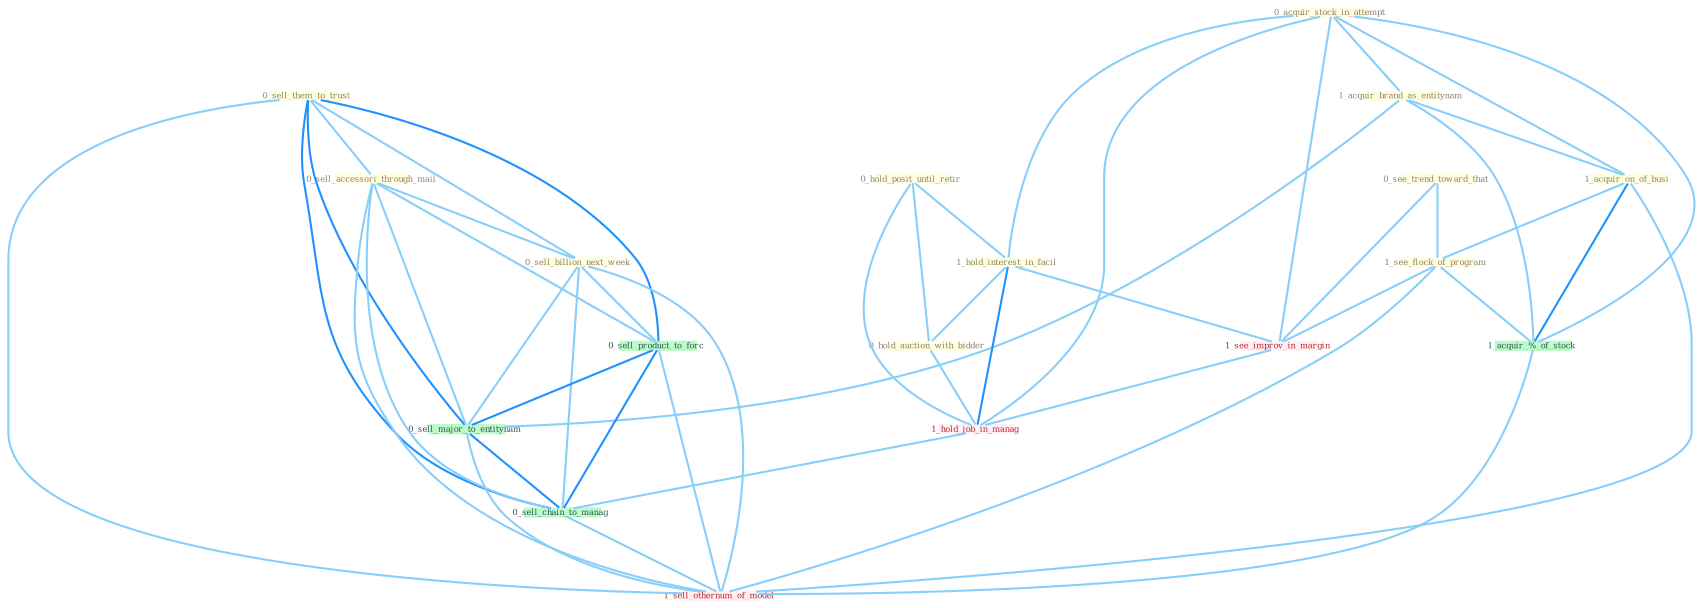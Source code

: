 Graph G{ 
    node
    [shape=polygon,style=filled,width=.5,height=.06,color="#BDFCC9",fixedsize=true,fontsize=4,
    fontcolor="#2f4f4f"];
    {node
    [color="#ffffe0", fontcolor="#8b7d6b"] "0_sell_them_to_trust " "0_acquir_stock_in_attempt " "0_hold_posit_until_retir " "0_sell_accessori_through_mail " "0_sell_billion_next_week " "0_see_trend_toward_that " "1_acquir_brand_as_entitynam " "1_hold_interest_in_facil " "1_acquir_on_of_busi " "0_hold_auction_with_bidder " "1_see_flock_of_program "}
{node [color="#fff0f5", fontcolor="#b22222"] "1_see_improv_in_margin " "1_hold_job_in_manag " "1_sell_othernum_of_model "}
edge [color="#B0E2FF"];

	"0_sell_them_to_trust " -- "0_sell_accessori_through_mail " [w="1", color="#87cefa" ];
	"0_sell_them_to_trust " -- "0_sell_billion_next_week " [w="1", color="#87cefa" ];
	"0_sell_them_to_trust " -- "0_sell_product_to_forc " [w="2", color="#1e90ff" , len=0.8];
	"0_sell_them_to_trust " -- "0_sell_major_to_entitynam " [w="2", color="#1e90ff" , len=0.8];
	"0_sell_them_to_trust " -- "0_sell_chain_to_manag " [w="2", color="#1e90ff" , len=0.8];
	"0_sell_them_to_trust " -- "1_sell_othernum_of_model " [w="1", color="#87cefa" ];
	"0_acquir_stock_in_attempt " -- "1_acquir_brand_as_entitynam " [w="1", color="#87cefa" ];
	"0_acquir_stock_in_attempt " -- "1_hold_interest_in_facil " [w="1", color="#87cefa" ];
	"0_acquir_stock_in_attempt " -- "1_acquir_on_of_busi " [w="1", color="#87cefa" ];
	"0_acquir_stock_in_attempt " -- "1_see_improv_in_margin " [w="1", color="#87cefa" ];
	"0_acquir_stock_in_attempt " -- "1_acquir_%_of_stock " [w="1", color="#87cefa" ];
	"0_acquir_stock_in_attempt " -- "1_hold_job_in_manag " [w="1", color="#87cefa" ];
	"0_hold_posit_until_retir " -- "1_hold_interest_in_facil " [w="1", color="#87cefa" ];
	"0_hold_posit_until_retir " -- "0_hold_auction_with_bidder " [w="1", color="#87cefa" ];
	"0_hold_posit_until_retir " -- "1_hold_job_in_manag " [w="1", color="#87cefa" ];
	"0_sell_accessori_through_mail " -- "0_sell_billion_next_week " [w="1", color="#87cefa" ];
	"0_sell_accessori_through_mail " -- "0_sell_product_to_forc " [w="1", color="#87cefa" ];
	"0_sell_accessori_through_mail " -- "0_sell_major_to_entitynam " [w="1", color="#87cefa" ];
	"0_sell_accessori_through_mail " -- "0_sell_chain_to_manag " [w="1", color="#87cefa" ];
	"0_sell_accessori_through_mail " -- "1_sell_othernum_of_model " [w="1", color="#87cefa" ];
	"0_sell_billion_next_week " -- "0_sell_product_to_forc " [w="1", color="#87cefa" ];
	"0_sell_billion_next_week " -- "0_sell_major_to_entitynam " [w="1", color="#87cefa" ];
	"0_sell_billion_next_week " -- "0_sell_chain_to_manag " [w="1", color="#87cefa" ];
	"0_sell_billion_next_week " -- "1_sell_othernum_of_model " [w="1", color="#87cefa" ];
	"0_see_trend_toward_that " -- "1_see_flock_of_program " [w="1", color="#87cefa" ];
	"0_see_trend_toward_that " -- "1_see_improv_in_margin " [w="1", color="#87cefa" ];
	"1_acquir_brand_as_entitynam " -- "1_acquir_on_of_busi " [w="1", color="#87cefa" ];
	"1_acquir_brand_as_entitynam " -- "1_acquir_%_of_stock " [w="1", color="#87cefa" ];
	"1_acquir_brand_as_entitynam " -- "0_sell_major_to_entitynam " [w="1", color="#87cefa" ];
	"1_hold_interest_in_facil " -- "0_hold_auction_with_bidder " [w="1", color="#87cefa" ];
	"1_hold_interest_in_facil " -- "1_see_improv_in_margin " [w="1", color="#87cefa" ];
	"1_hold_interest_in_facil " -- "1_hold_job_in_manag " [w="2", color="#1e90ff" , len=0.8];
	"1_acquir_on_of_busi " -- "1_see_flock_of_program " [w="1", color="#87cefa" ];
	"1_acquir_on_of_busi " -- "1_acquir_%_of_stock " [w="2", color="#1e90ff" , len=0.8];
	"1_acquir_on_of_busi " -- "1_sell_othernum_of_model " [w="1", color="#87cefa" ];
	"0_hold_auction_with_bidder " -- "1_hold_job_in_manag " [w="1", color="#87cefa" ];
	"1_see_flock_of_program " -- "1_see_improv_in_margin " [w="1", color="#87cefa" ];
	"1_see_flock_of_program " -- "1_acquir_%_of_stock " [w="1", color="#87cefa" ];
	"1_see_flock_of_program " -- "1_sell_othernum_of_model " [w="1", color="#87cefa" ];
	"1_see_improv_in_margin " -- "1_hold_job_in_manag " [w="1", color="#87cefa" ];
	"1_acquir_%_of_stock " -- "1_sell_othernum_of_model " [w="1", color="#87cefa" ];
	"1_hold_job_in_manag " -- "0_sell_chain_to_manag " [w="1", color="#87cefa" ];
	"0_sell_product_to_forc " -- "0_sell_major_to_entitynam " [w="2", color="#1e90ff" , len=0.8];
	"0_sell_product_to_forc " -- "0_sell_chain_to_manag " [w="2", color="#1e90ff" , len=0.8];
	"0_sell_product_to_forc " -- "1_sell_othernum_of_model " [w="1", color="#87cefa" ];
	"0_sell_major_to_entitynam " -- "0_sell_chain_to_manag " [w="2", color="#1e90ff" , len=0.8];
	"0_sell_major_to_entitynam " -- "1_sell_othernum_of_model " [w="1", color="#87cefa" ];
	"0_sell_chain_to_manag " -- "1_sell_othernum_of_model " [w="1", color="#87cefa" ];
}